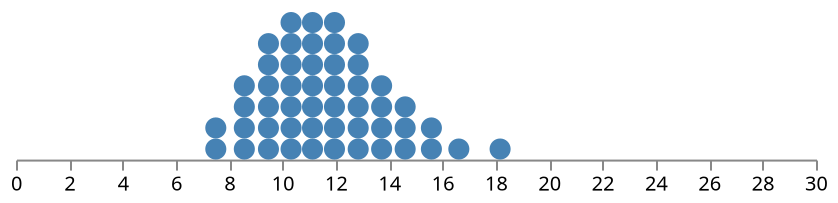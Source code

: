 {
  "$schema": "https://vega.github.io/schema/vega/v5.json",
  "width": 400,
  "padding": 5,

  "signals": [
    {
      "name": "numDots", "value": 50,
      "bind": {"input": "range", "min": 10, "max": 200, "step": 1}
    },
    {"name": "step", "update": "1.25 * sqrt(20 / numDots)"},
    {"name": "size", "update": "scale('x', step) - scale('x', 0)"},
    {"name": "area", "update": "size * size"},
    {"name": "height", "update": "(span(ext) + 1) * size"},
    {
      "name": "select", "value": 0,
      "on": [
        {
          "events": "click, [mousedown, window:mouseup] > mousemove",
          "update": "clamp(invert('x', x()), 0, 30)"
        },
        {
          "events": "dblclick",
          "update": "0"
        }
      ]
    }
  ],

  "data": [
    {
      "name": "quantiles",
      "transform": [
        {
          "type": "sequence", "as": "p",
          "start": {"signal": "0.5 / numDots"},
          "step": {"signal": "1 / numDots"},
          "stop": 1
        },
        {
          "type": "formula", "as": "value",
          "expr": "quantileLogNormal(datum.p, log(11.4), 0.2)"
        },
        {
          "type": "dotbin",
          "field": "value",
          "step": {"signal": "step"}
        },
        {
          "type": "stack",
          "groupby": ["bin"]
        },
        {
          "type": "extent",
          "field": "y1",
          "signal": "ext"
        }
      ]
    }
  ],

  "scales": [
    {
      "name": "x",
      "domain": [0, 30],
      "range": "width"
    },
    {
      "name": "y",
      "domain": {"signal": "[0, height / size]"},
      "range": "height"
    }
  ],

  "axes": [
    {"scale": "x", "orient": "bottom"}
  ],

  "marks": [
    {
      "type": "symbol",
      "from": {"data": "quantiles"},
      "encode": {
        "enter": {
          "x": {"scale": "x", "field": "bin"},
          "y": {"scale": "y", "signal": "datum.y0 + 0.5"},
          "size": {"signal": "area"}
        },
        "update": {
          "fill": {"signal": "datum.bin < select ? 'firebrick' : 'steelblue'"}
        }
      }
    },
    {
      "type": "rule",
      "interactive": false,
      "encode": {
        "update": {
          "x": {"scale": "x", "signal": "select"},
          "y": {"value": 0},
          "y2": {"signal": "height"},
          "stroke": {"signal": "select ? '#ccc': 'transparent'"}
        }
      }
    }
  ]
}
